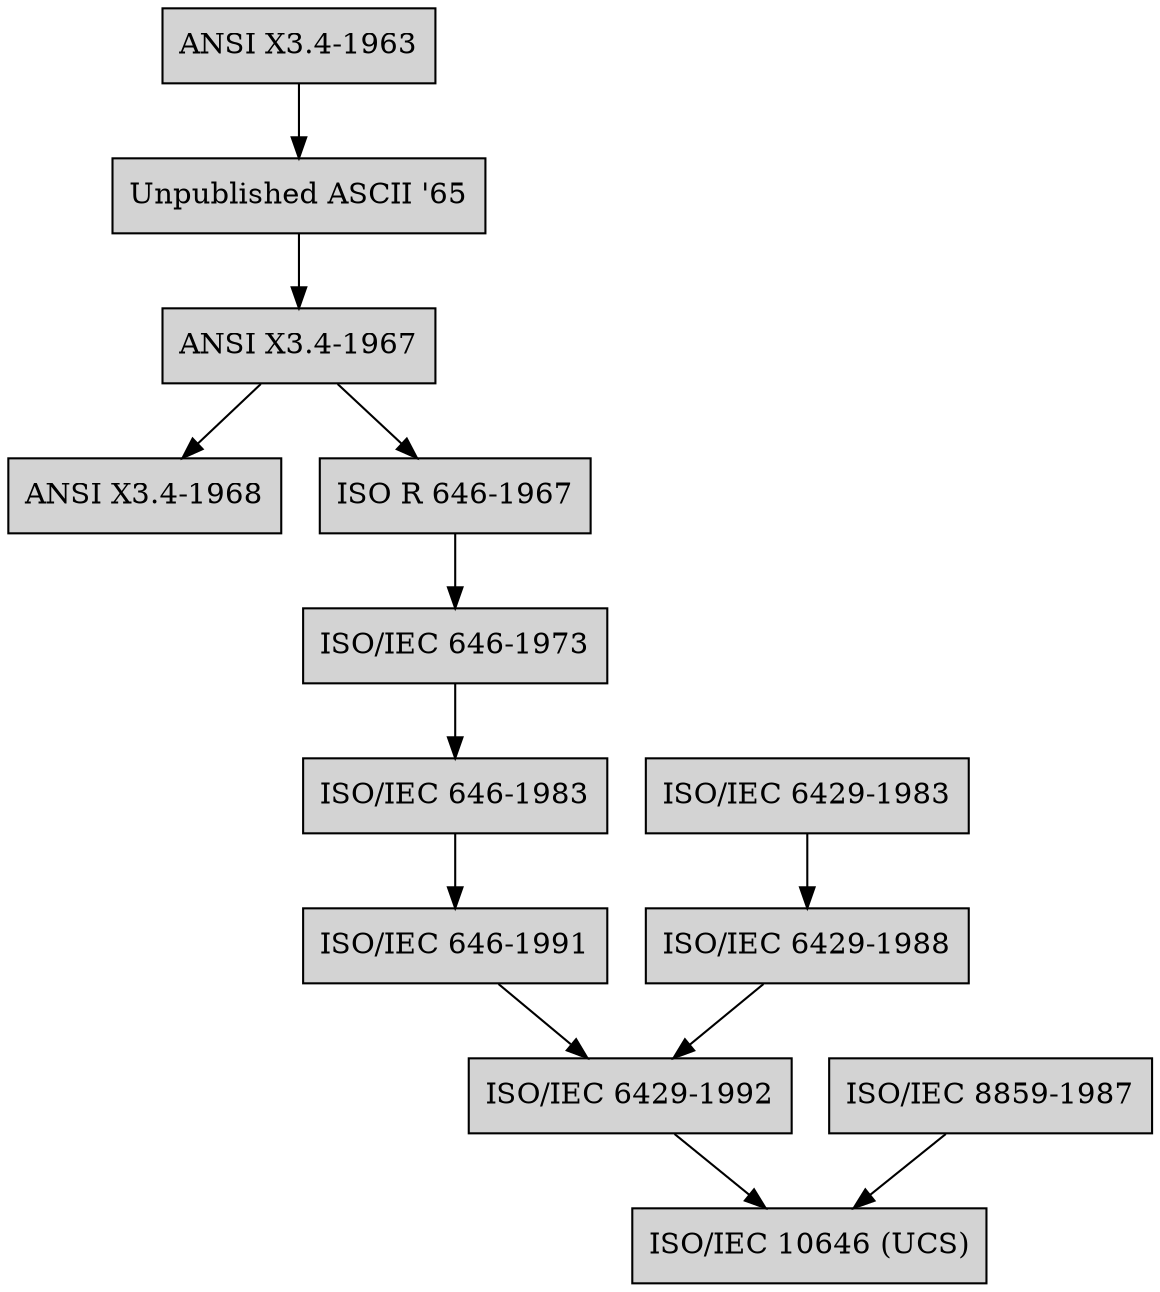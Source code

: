 digraph G {
  newrank=true;
  ascii1963 [ shape=box style=filled label="ANSI X3.4-1963" ]
  ascii1965 [ shape=box style=filled label="Unpublished ASCII '65" ]
  ascii1967 [ shape=box style=filled label="ANSI X3.4-1967" ]
  ascii1968 [ shape=box style=filled label="ANSI X3.4-1968" ]
  isor646 [ shape=box style=filled label="ISO R 646-1967" ]
  iso64673 [ shape=box style=filled label="ISO/IEC 646-1973" ]
  iso64683 [ shape=box style=filled label="ISO/IEC 646-1983" ]
  iso64691 [ shape=box style=filled label="ISO/IEC 646-1991" ]
  iso642983 [ shape=box style=filled label="ISO/IEC 6429-1983" ]
  iso642988 [ shape=box style=filled label="ISO/IEC 6429-1988" ]
  iso642992 [ shape=box style=filled label="ISO/IEC 6429-1992" ]
  iso8859 [ shape=box style=filled label="ISO/IEC 8859-1987" ]
  iso10646 [ shape=box style=filled label="ISO/IEC 10646 (UCS)" ]
  ascii1963 -> ascii1965
  ascii1965 -> ascii1967
  ascii1967 -> ascii1968
  ascii1967 -> isor646
  isor646 -> iso64673
  iso64673 -> iso64683
  iso64683 -> iso64691
  iso642983 -> iso642988
  iso642988 -> iso642992
  iso64691 -> iso642992
  iso642992 -> iso10646
  iso8859 -> iso10646
}
